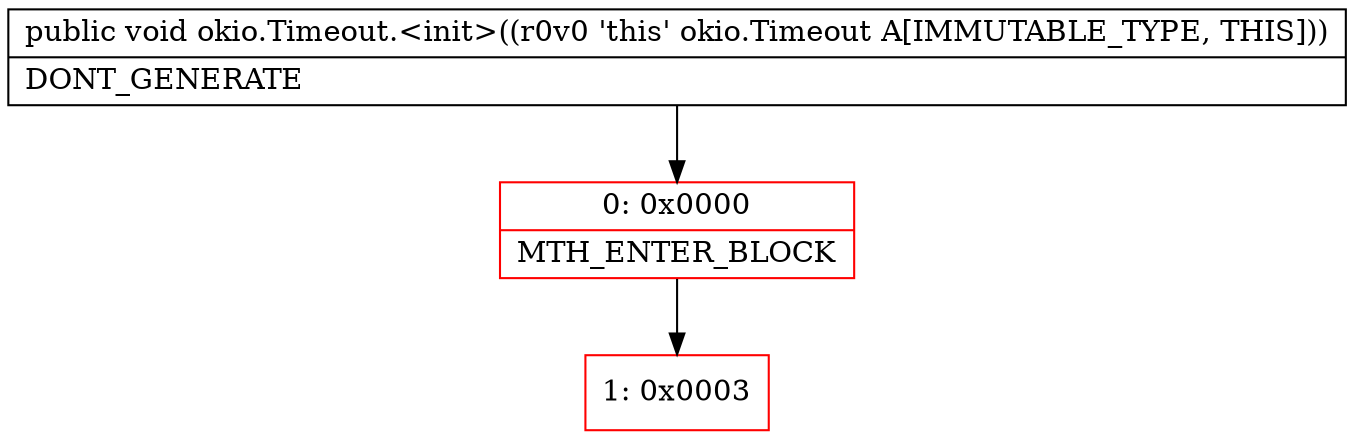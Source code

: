 digraph "CFG forokio.Timeout.\<init\>()V" {
subgraph cluster_Region_2048676255 {
label = "R(0)";
node [shape=record,color=blue];
}
Node_0 [shape=record,color=red,label="{0\:\ 0x0000|MTH_ENTER_BLOCK\l}"];
Node_1 [shape=record,color=red,label="{1\:\ 0x0003}"];
MethodNode[shape=record,label="{public void okio.Timeout.\<init\>((r0v0 'this' okio.Timeout A[IMMUTABLE_TYPE, THIS]))  | DONT_GENERATE\l}"];
MethodNode -> Node_0;
Node_0 -> Node_1;
}

